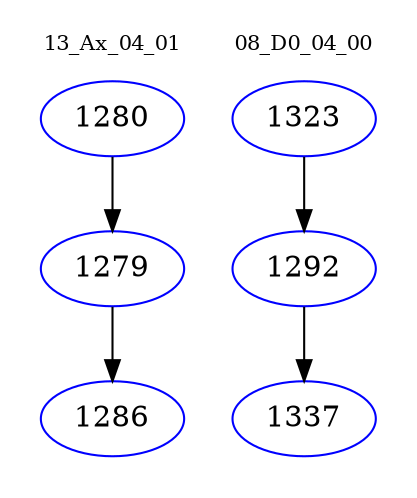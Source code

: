 digraph{
subgraph cluster_0 {
color = white
label = "13_Ax_04_01";
fontsize=10;
T0_1280 [label="1280", color="blue"]
T0_1280 -> T0_1279 [color="black"]
T0_1279 [label="1279", color="blue"]
T0_1279 -> T0_1286 [color="black"]
T0_1286 [label="1286", color="blue"]
}
subgraph cluster_1 {
color = white
label = "08_D0_04_00";
fontsize=10;
T1_1323 [label="1323", color="blue"]
T1_1323 -> T1_1292 [color="black"]
T1_1292 [label="1292", color="blue"]
T1_1292 -> T1_1337 [color="black"]
T1_1337 [label="1337", color="blue"]
}
}
